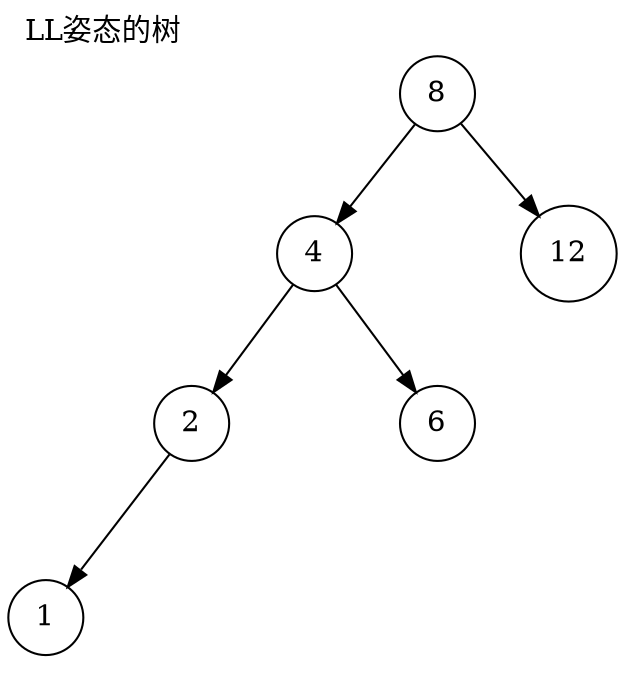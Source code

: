 digraph g{
node[shape=circle];
label="LL姿态的树"
labeljust=l;
labelloc=t;
n0[label=8];
n1[label=4];
n0->n1;
n2[label=2];
n1->n2;
n3[style=invis];
n1->n3[style=invis];
n4[label=6];
n1->n4;
n101[label=1];
n2->n101;
n102[style=invis];
n103[style=invis];
n2->n102[style=invis];
n2->n103[style=invis];
n5[style=invis];
n0->n5[style=invis];
n6[label=12];
n0->n6;
}

